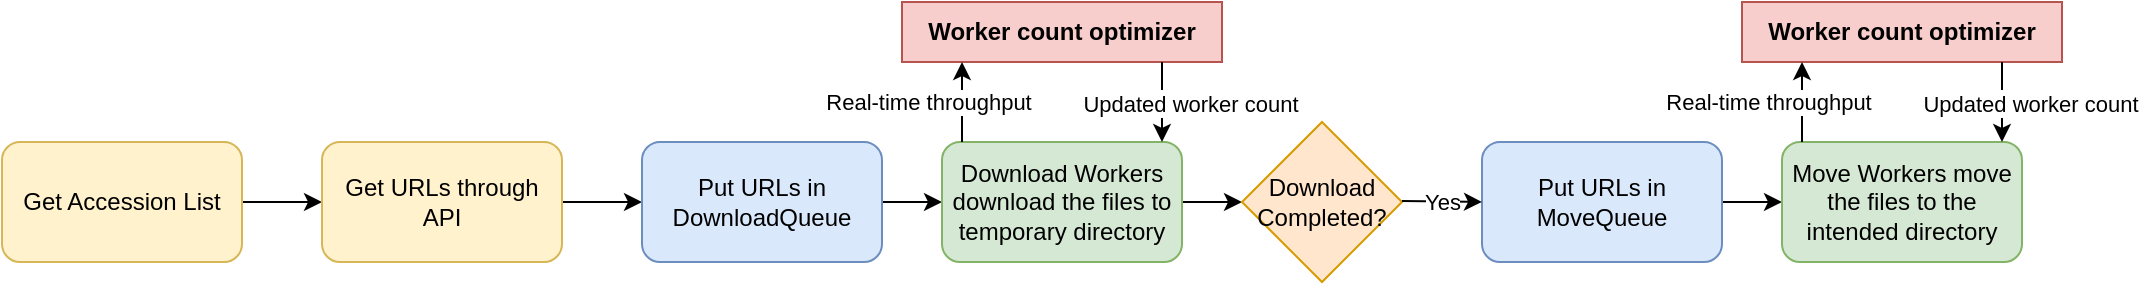 <mxfile version="26.2.12">
  <diagram name="Page-1" id="tqGjcr9S11x93hs8M1ku">
    <mxGraphModel dx="1428" dy="831" grid="1" gridSize="10" guides="1" tooltips="1" connect="1" arrows="1" fold="1" page="1" pageScale="1" pageWidth="850" pageHeight="1100" math="0" shadow="0">
      <root>
        <mxCell id="0" />
        <mxCell id="1" parent="0" />
        <mxCell id="bamR-uw1efooT5ONj0Ax-4" style="edgeStyle=orthogonalEdgeStyle;rounded=0;orthogonalLoop=1;jettySize=auto;html=1;exitX=1;exitY=0.5;exitDx=0;exitDy=0;entryX=0;entryY=0.5;entryDx=0;entryDy=0;" edge="1" parent="1" source="bamR-uw1efooT5ONj0Ax-1" target="bamR-uw1efooT5ONj0Ax-2">
          <mxGeometry relative="1" as="geometry" />
        </mxCell>
        <mxCell id="bamR-uw1efooT5ONj0Ax-1" value="Get Accession List" style="rounded=1;whiteSpace=wrap;html=1;fillColor=#fff2cc;strokeColor=#d6b656;" vertex="1" parent="1">
          <mxGeometry x="100" y="110" width="120" height="60" as="geometry" />
        </mxCell>
        <mxCell id="bamR-uw1efooT5ONj0Ax-5" style="edgeStyle=orthogonalEdgeStyle;rounded=0;orthogonalLoop=1;jettySize=auto;html=1;exitX=1;exitY=0.5;exitDx=0;exitDy=0;entryX=0;entryY=0.5;entryDx=0;entryDy=0;" edge="1" parent="1" source="bamR-uw1efooT5ONj0Ax-2" target="bamR-uw1efooT5ONj0Ax-3">
          <mxGeometry relative="1" as="geometry" />
        </mxCell>
        <mxCell id="bamR-uw1efooT5ONj0Ax-2" value="Get URLs through API" style="rounded=1;whiteSpace=wrap;html=1;fillColor=#fff2cc;strokeColor=#d6b656;" vertex="1" parent="1">
          <mxGeometry x="260" y="110" width="120" height="60" as="geometry" />
        </mxCell>
        <mxCell id="bamR-uw1efooT5ONj0Ax-7" style="edgeStyle=orthogonalEdgeStyle;rounded=0;orthogonalLoop=1;jettySize=auto;html=1;exitX=1;exitY=0.5;exitDx=0;exitDy=0;entryX=0;entryY=0.5;entryDx=0;entryDy=0;" edge="1" parent="1" source="bamR-uw1efooT5ONj0Ax-3" target="bamR-uw1efooT5ONj0Ax-6">
          <mxGeometry relative="1" as="geometry" />
        </mxCell>
        <mxCell id="bamR-uw1efooT5ONj0Ax-3" value="Put URLs in DownloadQueue" style="rounded=1;whiteSpace=wrap;html=1;fillColor=#dae8fc;strokeColor=#6c8ebf;" vertex="1" parent="1">
          <mxGeometry x="420" y="110" width="120" height="60" as="geometry" />
        </mxCell>
        <mxCell id="bamR-uw1efooT5ONj0Ax-13" style="edgeStyle=orthogonalEdgeStyle;rounded=0;orthogonalLoop=1;jettySize=auto;html=1;exitX=1;exitY=0.5;exitDx=0;exitDy=0;entryX=0;entryY=0.5;entryDx=0;entryDy=0;" edge="1" parent="1" source="bamR-uw1efooT5ONj0Ax-6" target="bamR-uw1efooT5ONj0Ax-12">
          <mxGeometry relative="1" as="geometry" />
        </mxCell>
        <mxCell id="bamR-uw1efooT5ONj0Ax-6" value="Download Workers download the files to temporary directory" style="rounded=1;whiteSpace=wrap;html=1;fillColor=#d5e8d4;strokeColor=#82b366;" vertex="1" parent="1">
          <mxGeometry x="570" y="110" width="120" height="60" as="geometry" />
        </mxCell>
        <mxCell id="bamR-uw1efooT5ONj0Ax-12" value="Download Completed?" style="rhombus;whiteSpace=wrap;html=1;fillColor=#ffe6cc;strokeColor=#d79b00;" vertex="1" parent="1">
          <mxGeometry x="720" y="100" width="80" height="80" as="geometry" />
        </mxCell>
        <mxCell id="bamR-uw1efooT5ONj0Ax-21" style="edgeStyle=orthogonalEdgeStyle;rounded=0;orthogonalLoop=1;jettySize=auto;html=1;exitX=1;exitY=0.5;exitDx=0;exitDy=0;entryX=0;entryY=0.5;entryDx=0;entryDy=0;" edge="1" parent="1" source="bamR-uw1efooT5ONj0Ax-15" target="bamR-uw1efooT5ONj0Ax-18">
          <mxGeometry relative="1" as="geometry" />
        </mxCell>
        <mxCell id="bamR-uw1efooT5ONj0Ax-15" value="Put URLs in MoveQueue" style="rounded=1;whiteSpace=wrap;html=1;fillColor=#dae8fc;strokeColor=#6c8ebf;" vertex="1" parent="1">
          <mxGeometry x="840" y="110" width="120" height="60" as="geometry" />
        </mxCell>
        <mxCell id="bamR-uw1efooT5ONj0Ax-16" value="" style="endArrow=classic;html=1;rounded=0;" edge="1" parent="1">
          <mxGeometry relative="1" as="geometry">
            <mxPoint x="800" y="139.5" as="sourcePoint" />
            <mxPoint x="840" y="140" as="targetPoint" />
          </mxGeometry>
        </mxCell>
        <mxCell id="bamR-uw1efooT5ONj0Ax-17" value="Yes" style="edgeLabel;resizable=0;html=1;;align=center;verticalAlign=middle;" connectable="0" vertex="1" parent="bamR-uw1efooT5ONj0Ax-16">
          <mxGeometry relative="1" as="geometry" />
        </mxCell>
        <mxCell id="bamR-uw1efooT5ONj0Ax-18" value="Move Workers move the files to the intended directory" style="rounded=1;whiteSpace=wrap;html=1;fillColor=#d5e8d4;strokeColor=#82b366;" vertex="1" parent="1">
          <mxGeometry x="990" y="110" width="120" height="60" as="geometry" />
        </mxCell>
        <mxCell id="bamR-uw1efooT5ONj0Ax-22" value="&lt;b&gt;Worker count optimizer&lt;/b&gt;" style="rounded=0;whiteSpace=wrap;html=1;fillColor=#f8cecc;strokeColor=#b85450;" vertex="1" parent="1">
          <mxGeometry x="550" y="40" width="160" height="30" as="geometry" />
        </mxCell>
        <mxCell id="bamR-uw1efooT5ONj0Ax-24" value="" style="endArrow=classic;html=1;rounded=0;" edge="1" parent="1">
          <mxGeometry relative="1" as="geometry">
            <mxPoint x="580" y="110" as="sourcePoint" />
            <mxPoint x="580" y="70" as="targetPoint" />
          </mxGeometry>
        </mxCell>
        <mxCell id="bamR-uw1efooT5ONj0Ax-25" value="Real-time throughput" style="edgeLabel;resizable=0;html=1;;align=center;verticalAlign=middle;" connectable="0" vertex="1" parent="bamR-uw1efooT5ONj0Ax-24">
          <mxGeometry relative="1" as="geometry">
            <mxPoint x="-17" as="offset" />
          </mxGeometry>
        </mxCell>
        <mxCell id="bamR-uw1efooT5ONj0Ax-26" value="" style="endArrow=classic;html=1;rounded=0;" edge="1" parent="1">
          <mxGeometry relative="1" as="geometry">
            <mxPoint x="680" y="70" as="sourcePoint" />
            <mxPoint x="680" y="110" as="targetPoint" />
          </mxGeometry>
        </mxCell>
        <mxCell id="bamR-uw1efooT5ONj0Ax-27" value="Label" style="edgeLabel;resizable=0;html=1;;align=center;verticalAlign=middle;" connectable="0" vertex="1" parent="bamR-uw1efooT5ONj0Ax-26">
          <mxGeometry relative="1" as="geometry" />
        </mxCell>
        <mxCell id="bamR-uw1efooT5ONj0Ax-28" value="Updated worker count" style="edgeLabel;html=1;align=center;verticalAlign=middle;resizable=0;points=[];" vertex="1" connectable="0" parent="bamR-uw1efooT5ONj0Ax-26">
          <mxGeometry x="0.029" y="-9" relative="1" as="geometry">
            <mxPoint x="23" as="offset" />
          </mxGeometry>
        </mxCell>
        <mxCell id="bamR-uw1efooT5ONj0Ax-34" value="&lt;b&gt;Worker count optimizer&lt;/b&gt;" style="rounded=0;whiteSpace=wrap;html=1;fillColor=#f8cecc;strokeColor=#b85450;" vertex="1" parent="1">
          <mxGeometry x="970" y="40" width="160" height="30" as="geometry" />
        </mxCell>
        <mxCell id="bamR-uw1efooT5ONj0Ax-35" value="" style="endArrow=classic;html=1;rounded=0;" edge="1" parent="1">
          <mxGeometry relative="1" as="geometry">
            <mxPoint x="1000" y="110" as="sourcePoint" />
            <mxPoint x="1000" y="70" as="targetPoint" />
          </mxGeometry>
        </mxCell>
        <mxCell id="bamR-uw1efooT5ONj0Ax-36" value="Real-time throughput" style="edgeLabel;resizable=0;html=1;;align=center;verticalAlign=middle;" connectable="0" vertex="1" parent="bamR-uw1efooT5ONj0Ax-35">
          <mxGeometry relative="1" as="geometry">
            <mxPoint x="-17" as="offset" />
          </mxGeometry>
        </mxCell>
        <mxCell id="bamR-uw1efooT5ONj0Ax-37" value="" style="endArrow=classic;html=1;rounded=0;" edge="1" parent="1">
          <mxGeometry relative="1" as="geometry">
            <mxPoint x="1100" y="70" as="sourcePoint" />
            <mxPoint x="1100" y="110" as="targetPoint" />
          </mxGeometry>
        </mxCell>
        <mxCell id="bamR-uw1efooT5ONj0Ax-38" value="Label" style="edgeLabel;resizable=0;html=1;;align=center;verticalAlign=middle;" connectable="0" vertex="1" parent="bamR-uw1efooT5ONj0Ax-37">
          <mxGeometry relative="1" as="geometry" />
        </mxCell>
        <mxCell id="bamR-uw1efooT5ONj0Ax-39" value="Updated worker count" style="edgeLabel;html=1;align=center;verticalAlign=middle;resizable=0;points=[];" vertex="1" connectable="0" parent="bamR-uw1efooT5ONj0Ax-37">
          <mxGeometry x="0.029" y="-9" relative="1" as="geometry">
            <mxPoint x="23" as="offset" />
          </mxGeometry>
        </mxCell>
      </root>
    </mxGraphModel>
  </diagram>
</mxfile>
